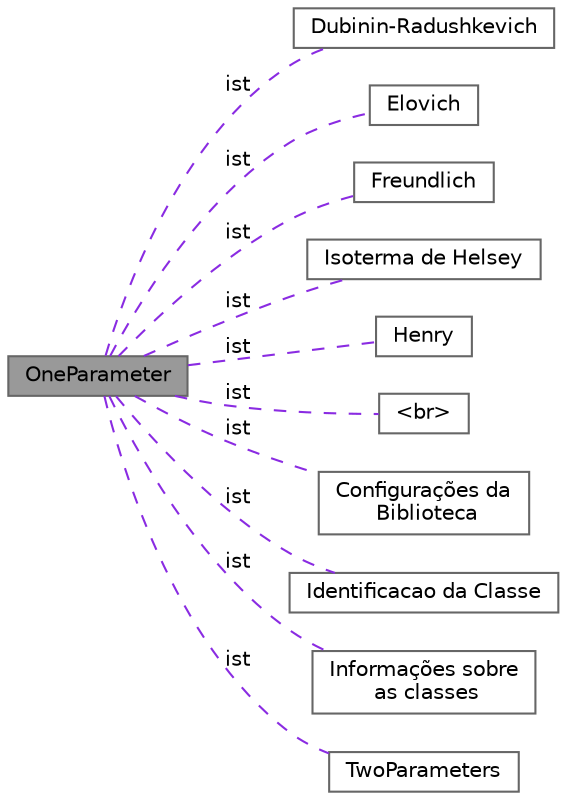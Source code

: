 digraph "OneParameter"
{
 // LATEX_PDF_SIZE
  bgcolor="transparent";
  edge [fontname=Helvetica,fontsize=10,labelfontname=Helvetica,labelfontsize=10];
  node [fontname=Helvetica,fontsize=10,shape=box,height=0.2,width=0.4];
  rankdir=LR;
  Node4 [id="Node000004",label="Dubinin-Radushkevich",height=0.2,width=0.4,color="grey40", fillcolor="white", style="filled",URL="$group___dubinin_radushkevich.html",tooltip="Classe DubininRadushkevich contém as equações da isoterma de Dubinin-Radushkevich."];
  Node5 [id="Node000005",label="Elovich",height=0.2,width=0.4,color="grey40", fillcolor="white", style="filled",URL="$group___elovich.html",tooltip=" "];
  Node6 [id="Node000006",label="Freundlich",height=0.2,width=0.4,color="grey40", fillcolor="white", style="filled",URL="$group___freundlich.html",tooltip=" "];
  Node7 [id="Node000007",label="Isoterma de Helsey",height=0.2,width=0.4,color="grey40", fillcolor="white", style="filled",URL="$group___halsey.html",tooltip=" "];
  Node3 [id="Node000003",label="Henry",height=0.2,width=0.4,color="grey40", fillcolor="white", style="filled",URL="$group___henry.html",tooltip=" "];
  Node2 [id="Node000002",label="\<br\>",height=0.2,width=0.4,color="grey40", fillcolor="white", style="filled",URL="$group___isotherm.html",tooltip=" "];
  Node9 [id="Node000009",label="Configurações da\l Biblioteca",height=0.2,width=0.4,color="grey40", fillcolor="white", style="filled",URL="$group___isotherm_config.html",tooltip="Definições e variáveis de configuração utilizadas pela biblioteca Isotherm++."];
  Node10 [id="Node000010",label="Identificacao da Classe",height=0.2,width=0.4,color="grey40", fillcolor="white", style="filled",URL="$group___isotherm_i_d.html",tooltip=" "];
  Node1 [id="Node000001",label="OneParameter",height=0.2,width=0.4,color="gray40", fillcolor="grey60", style="filled", fontcolor="black",tooltip=" "];
  Node11 [id="Node000011",label="Informações sobre\l as classes",height=0.2,width=0.4,color="grey40", fillcolor="white", style="filled",URL="$group___source_info.html",tooltip=" "];
  Node8 [id="Node000008",label="TwoParameters",height=0.2,width=0.4,color="grey40", fillcolor="white", style="filled",URL="$group___two_parameters.html",tooltip=" "];
  Node1->Node2 [shape=plaintext, label="ist", color="blueviolet", dir="none", style="dashed"];
  Node1->Node3 [shape=plaintext, label="ist", color="blueviolet", dir="none", style="dashed"];
  Node1->Node4 [shape=plaintext, label="ist", color="blueviolet", dir="none", style="dashed"];
  Node1->Node5 [shape=plaintext, label="ist", color="blueviolet", dir="none", style="dashed"];
  Node1->Node6 [shape=plaintext, label="ist", color="blueviolet", dir="none", style="dashed"];
  Node1->Node7 [shape=plaintext, label="ist", color="blueviolet", dir="none", style="dashed"];
  Node1->Node8 [shape=plaintext, label="ist", color="blueviolet", dir="none", style="dashed"];
  Node1->Node9 [shape=plaintext, label="ist", color="blueviolet", dir="none", style="dashed"];
  Node1->Node10 [shape=plaintext, label="ist", color="blueviolet", dir="none", style="dashed"];
  Node1->Node11 [shape=plaintext, label="ist", color="blueviolet", dir="none", style="dashed"];
}
